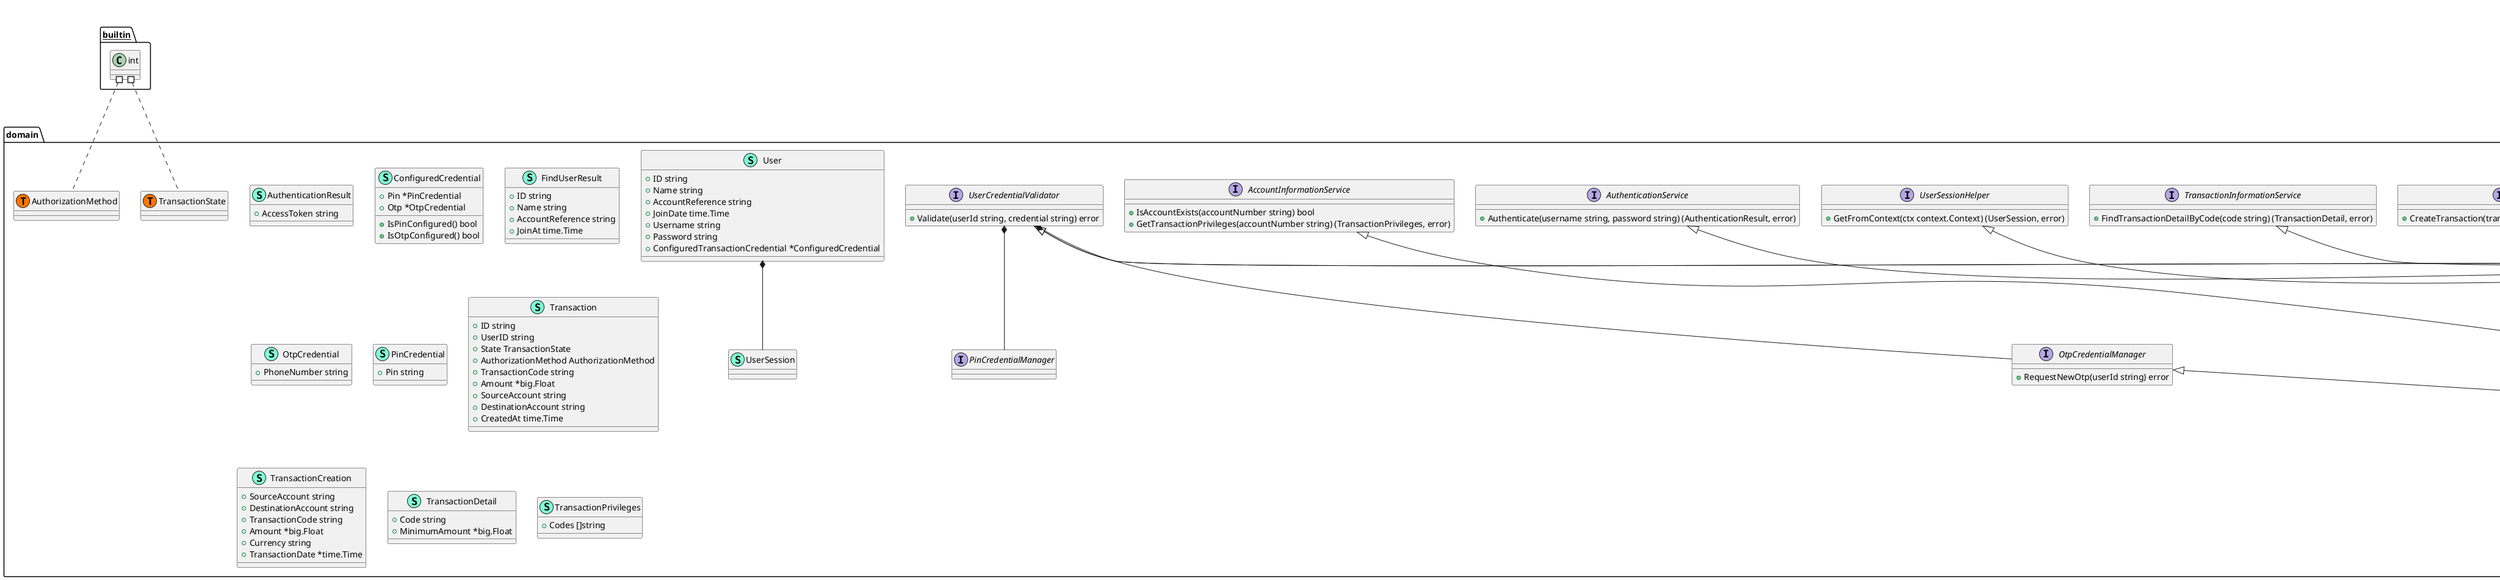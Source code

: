 @startuml
namespace domain {
    interface AccountInformationService  {
        + IsAccountExists(accountNumber string) bool
        + GetTransactionPrivileges(accountNumber string) (TransactionPrivileges, error)

    }
    class AuthenticationResult << (S,Aquamarine) >> {
        + AccessToken string

    }
    interface AuthenticationService  {
        + Authenticate(username string, password string) (AuthenticationResult, error)

    }
    class ConfiguredCredential << (S,Aquamarine) >> {
        + Pin *PinCredential
        + Otp *OtpCredential

        + IsPinConfigured() bool
        + IsOtpConfigured() bool

    }
    class FindUserResult << (S,Aquamarine) >> {
        + ID string
        + Name string
        + AccountReference string
        + JoinAt time.Time

    }
    class OtpCredential << (S,Aquamarine) >> {
        + PhoneNumber string

    }
    interface OtpCredentialManager  {
        + RequestNewOtp(userId string) error

    }
    class PinCredential << (S,Aquamarine) >> {
        + Pin string

    }
    interface PinCredentialManager  {
    }
    class Transaction << (S,Aquamarine) >> {
        + ID string
        + UserID string
        + State TransactionState
        + AuthorizationMethod AuthorizationMethod
        + TransactionCode string
        + Amount *big.Float
        + SourceAccount string
        + DestinationAccount string
        + CreatedAt time.Time

    }
    class TransactionCreation << (S,Aquamarine) >> {
        + SourceAccount string
        + DestinationAccount string
        + TransactionCode string
        + Amount *big.Float
        + Currency string
        + TransactionDate *time.Time

    }
    class TransactionDetail << (S,Aquamarine) >> {
        + Code string
        + MinimumAmount *big.Float

    }
    interface TransactionInformationService  {
        + FindTransactionDetailByCode(code string) (TransactionDetail, error)

    }
    class TransactionPrivileges << (S,Aquamarine) >> {
        + Codes []string

    }
    interface TransactionService  {
        + CreateTransaction(transactionCreation TransactionCreation) error

    }
    class User << (S,Aquamarine) >> {
        + ID string
        + Name string
        + AccountReference string
        + JoinDate time.Time
        + Username string
        + Password string
        + ConfiguredTransactionCredential *ConfiguredCredential

    }
    interface UserCredentialValidator  {
        + Validate(userId string, credential string) error

    }
    interface UserRepository  {
        + LoadUser(id string) (*User, error)
        + LoadByUsername(username string) (*User, error)

    }
    interface UserService  {
        + FindUser(userId string) (FindUserResult, error)

    }
    class UserSession << (S,Aquamarine) >> {
    }
    interface UserSessionHelper  {
        + GetFromContext(ctx context.Context) (UserSession, error)

    }
    class domain.AuthorizationMethod << (T, #FF7700) >>  {
    }
    class domain.TransactionState << (T, #FF7700) >>  {
    }
}
"domain.UserCredentialValidator" *-- "domain.OtpCredentialManager"
"domain.UserCredentialValidator" *-- "domain.PinCredentialManager"
"domain.User" *-- "domain.UserSession"


namespace fake {
    class FakeAccountInformationService << (S,Aquamarine) >> {
        + IsAccountExists(accountNumber string) bool
        + GetTransactionPrivileges(accountNumber string) (domain.TransactionPrivileges, error)

    }
    class FakeAccountTransactionService << (S,Aquamarine) >> {
        + CreateTransaction(transactionCreation domain.TransactionCreation) error

    }
    class FakeOtpCredentialManager << (S,Aquamarine) >> {
        - repository domain.UserRepository

        + Validate(userId string, credential string) error
        + RequestNewOtp(userId string) error

    }
    class FakePinCredentialManager << (S,Aquamarine) >> {
        - repository domain.UserRepository

        + Validate(userId string, credential string) error

    }
    class FakeTransactionInformationService << (S,Aquamarine) >> {
        + FindTransactionDetailByCode(code string) (domain.TransactionDetail, error)

    }
    class FakeUserService << (S,Aquamarine) >> {
        - repository domain.UserRepository

        + FindUser(userId string) (domain.FindUserResult, error)

    }
}

"domain.AccountInformationService" <|-- "fake.FakeAccountInformationService"
"domain.TransactionService" <|-- "fake.FakeAccountTransactionService"
"domain.OtpCredentialManager" <|-- "fake.FakeOtpCredentialManager"
"domain.UserCredentialValidator" <|-- "fake.FakeOtpCredentialManager"
"domain.UserCredentialValidator" <|-- "fake.FakePinCredentialManager"
"domain.TransactionInformationService" <|-- "fake.FakeTransactionInformationService"
"domain.UserService" <|-- "fake.FakeUserService"

namespace handler {
    class AuthenticationEndpoint << (S,Aquamarine) >> {
        - authenticationService domain.AuthenticationService

        + BindRoutes(r chi.Router) 
        + HandleAuthenticationFlow(w http.ResponseWriter, r *http.Request) 

    }
    class AuthenticationFailedResponse << (S,Aquamarine) >> {
        + Message string
        + HTTPStatus int

        + Render(w http.ResponseWriter, r *http.Request) error

    }
    class AuthenticationRequest << (S,Aquamarine) >> {
        + Username string
        + Password string

        + Bind(req *http.Request) error

    }
    class AuthenticationResponse << (S,Aquamarine) >> {
        + AccessToken string

        + Render(w http.ResponseWriter, r *http.Request) error

    }
    class CreateTransactionRequest << (S,Aquamarine) >> {
        + TransactionCode string
        + Amount *big.Float
        + DestinationAccount string
        + AuthorizationMethod string

        + Bind(req *http.Request) error

    }
    class CreateTransactionSuccess << (S,Aquamarine) >> {
        + TransactionID string

        + Render(w http.ResponseWriter, r *http.Request) error

    }
    class GetTransactionSuccess << (S,Aquamarine) >> {
        + ID string
        + Amount *big.Float
        + DestinationAccount string
        + State string

        + Render(w http.ResponseWriter, r *http.Request) error

    }
    class TransactionEndpoint << (S,Aquamarine) >> {
        - userSessionHelper domain.UserSessionHelper

        + BindRoutes(r chi.Router) 
        + HandleCreateTransaction(w http.ResponseWriter, r *http.Request) 
        + HandleVerifyTransaction(w http.ResponseWriter, r *http.Request) 
        + HandleGetTransaction(w http.ResponseWriter, r *http.Request) 

    }
    class TransactionHandlerFailed << (S,Aquamarine) >> {
        + HttpCode int
        + Message string

        + Render(w http.ResponseWriter, r *http.Request) error

    }
    class VerifyTransactionRequest << (S,Aquamarine) >> {
        + Credential string

        + Bind(req *http.Request) error

    }
    class VerifyTransactionSuccess << (S,Aquamarine) >> {
        + TransactionID string

        + Render(w http.ResponseWriter, r *http.Request) error

    }
}


namespace inmemory {
    class InMemoryUserRepository << (S,Aquamarine) >> {
        - datastore <font color=blue>map</font>[string]*domain.User

        - init() 

        + LoadUser(id string) (*domain.User, error)
        + LoadByUsername(username string) (*domain.User, error)

    }
}

"domain.UserRepository" <|-- "inmemory.InMemoryUserRepository"

namespace jwt {
    class jwt.ClaimsMapper << (T, #FF7700) >>  {
    }
    class "<font color=blue>func</font>() jwt-go.Claims" as fontcolorbluefuncfontjwtgoClaims {
        'This class was created so that we can correctly have an alias pointing to this name. Since it contains dots that can break namespaces
    }
}


namespace pg {
    class CrudRepositoryWrapper << (S,Aquamarine) >> {
        - db *pg.DB

        + Save(model <font color=blue>interface</font>{}) error
        + Load(model <font color=blue>interface</font>{}) error
        + Remove(model <font color=blue>interface</font>{}) error

    }
}


namespace service {
    class AuthenticationServiceImpl << (S,Aquamarine) >> {
        - repository domain.UserRepository

        + Authenticate(username string, password string) (domain.AuthenticationResult, error)

    }
    class UserSessionHelperImpl << (S,Aquamarine) >> {
        - userRepository domain.UserRepository

        + GetFromContext(ctx context.Context) (domain.UserSession, error)

    }
}

"domain.AuthenticationService" <|-- "service.AuthenticationServiceImpl"
"domain.UserSessionHelper" <|-- "service.UserSessionHelperImpl"

"__builtin__.int" #.. "domain.AuthorizationMethod"
"__builtin__.int" #.. "domain.TransactionState"
"jwt.fontcolorbluefuncfontjwtgoClaims" #.. "jwt.ClaimsMapper"
@enduml

